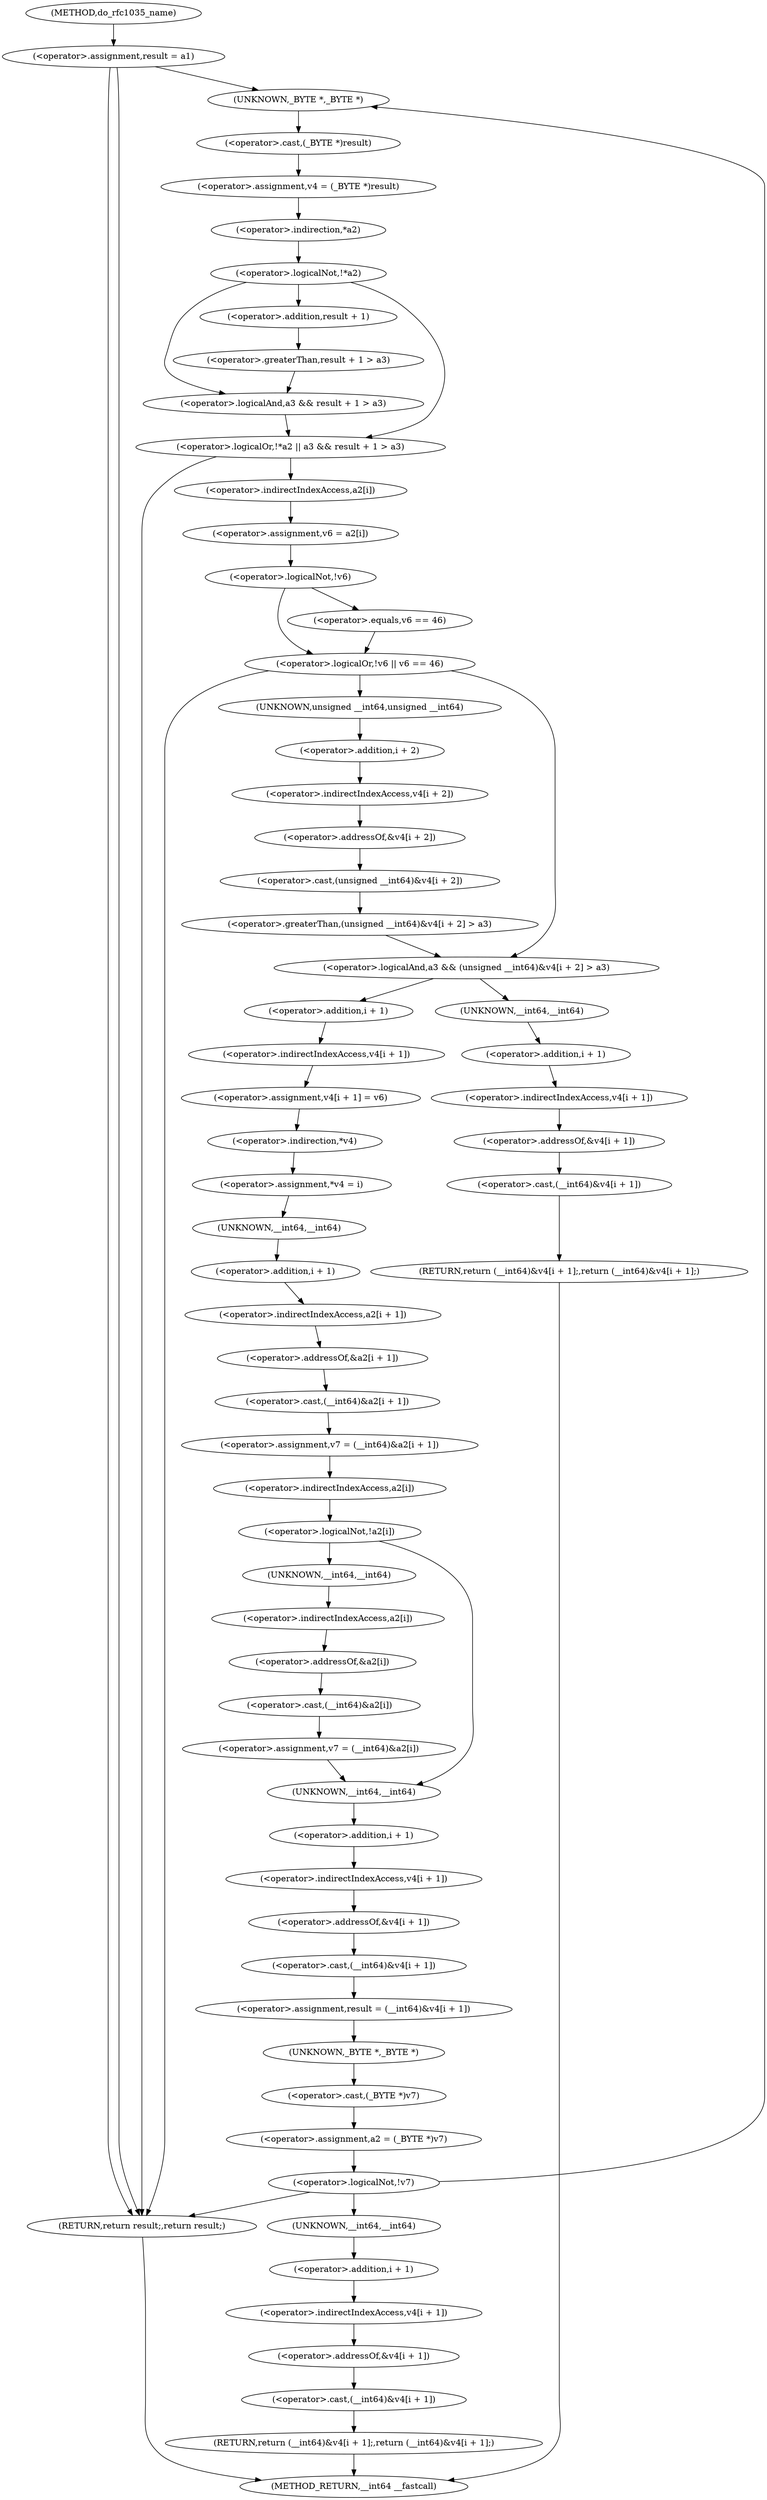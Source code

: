 digraph do_rfc1035_name {  
"1000116" [label = "(<operator>.assignment,result = a1)" ]
"1000125" [label = "(<operator>.assignment,v4 = (_BYTE *)result)" ]
"1000127" [label = "(<operator>.cast,(_BYTE *)result)" ]
"1000128" [label = "(UNKNOWN,_BYTE *,_BYTE *)" ]
"1000131" [label = "(<operator>.logicalOr,!*a2 || a3 && result + 1 > a3)" ]
"1000132" [label = "(<operator>.logicalNot,!*a2)" ]
"1000133" [label = "(<operator>.indirection,*a2)" ]
"1000135" [label = "(<operator>.logicalAnd,a3 && result + 1 > a3)" ]
"1000137" [label = "(<operator>.greaterThan,result + 1 > a3)" ]
"1000138" [label = "(<operator>.addition,result + 1)" ]
"1000145" [label = "(<operator>.assignment,v6 = a2[i])" ]
"1000147" [label = "(<operator>.indirectIndexAccess,a2[i])" ]
"1000151" [label = "(<operator>.logicalOr,!v6 || v6 == 46)" ]
"1000152" [label = "(<operator>.logicalNot,!v6)" ]
"1000154" [label = "(<operator>.equals,v6 == 46)" ]
"1000159" [label = "(<operator>.logicalAnd,a3 && (unsigned __int64)&v4[i + 2] > a3)" ]
"1000161" [label = "(<operator>.greaterThan,(unsigned __int64)&v4[i + 2] > a3)" ]
"1000162" [label = "(<operator>.cast,(unsigned __int64)&v4[i + 2])" ]
"1000163" [label = "(UNKNOWN,unsigned __int64,unsigned __int64)" ]
"1000164" [label = "(<operator>.addressOf,&v4[i + 2])" ]
"1000165" [label = "(<operator>.indirectIndexAccess,v4[i + 2])" ]
"1000167" [label = "(<operator>.addition,i + 2)" ]
"1000171" [label = "(RETURN,return (__int64)&v4[i + 1];,return (__int64)&v4[i + 1];)" ]
"1000172" [label = "(<operator>.cast,(__int64)&v4[i + 1])" ]
"1000173" [label = "(UNKNOWN,__int64,__int64)" ]
"1000174" [label = "(<operator>.addressOf,&v4[i + 1])" ]
"1000175" [label = "(<operator>.indirectIndexAccess,v4[i + 1])" ]
"1000177" [label = "(<operator>.addition,i + 1)" ]
"1000180" [label = "(<operator>.assignment,v4[i + 1] = v6)" ]
"1000181" [label = "(<operator>.indirectIndexAccess,v4[i + 1])" ]
"1000183" [label = "(<operator>.addition,i + 1)" ]
"1000187" [label = "(<operator>.assignment,*v4 = i)" ]
"1000188" [label = "(<operator>.indirection,*v4)" ]
"1000191" [label = "(<operator>.assignment,v7 = (__int64)&a2[i + 1])" ]
"1000193" [label = "(<operator>.cast,(__int64)&a2[i + 1])" ]
"1000194" [label = "(UNKNOWN,__int64,__int64)" ]
"1000195" [label = "(<operator>.addressOf,&a2[i + 1])" ]
"1000196" [label = "(<operator>.indirectIndexAccess,a2[i + 1])" ]
"1000198" [label = "(<operator>.addition,i + 1)" ]
"1000202" [label = "(<operator>.logicalNot,!a2[i])" ]
"1000203" [label = "(<operator>.indirectIndexAccess,a2[i])" ]
"1000206" [label = "(<operator>.assignment,v7 = (__int64)&a2[i])" ]
"1000208" [label = "(<operator>.cast,(__int64)&a2[i])" ]
"1000209" [label = "(UNKNOWN,__int64,__int64)" ]
"1000210" [label = "(<operator>.addressOf,&a2[i])" ]
"1000211" [label = "(<operator>.indirectIndexAccess,a2[i])" ]
"1000214" [label = "(<operator>.assignment,result = (__int64)&v4[i + 1])" ]
"1000216" [label = "(<operator>.cast,(__int64)&v4[i + 1])" ]
"1000217" [label = "(UNKNOWN,__int64,__int64)" ]
"1000218" [label = "(<operator>.addressOf,&v4[i + 1])" ]
"1000219" [label = "(<operator>.indirectIndexAccess,v4[i + 1])" ]
"1000221" [label = "(<operator>.addition,i + 1)" ]
"1000224" [label = "(<operator>.assignment,a2 = (_BYTE *)v7)" ]
"1000226" [label = "(<operator>.cast,(_BYTE *)v7)" ]
"1000227" [label = "(UNKNOWN,_BYTE *,_BYTE *)" ]
"1000230" [label = "(<operator>.logicalNot,!v7)" ]
"1000232" [label = "(RETURN,return (__int64)&v4[i + 1];,return (__int64)&v4[i + 1];)" ]
"1000233" [label = "(<operator>.cast,(__int64)&v4[i + 1])" ]
"1000234" [label = "(UNKNOWN,__int64,__int64)" ]
"1000235" [label = "(<operator>.addressOf,&v4[i + 1])" ]
"1000236" [label = "(<operator>.indirectIndexAccess,v4[i + 1])" ]
"1000238" [label = "(<operator>.addition,i + 1)" ]
"1000241" [label = "(RETURN,return result;,return result;)" ]
"1000106" [label = "(METHOD,do_rfc1035_name)" ]
"1000243" [label = "(METHOD_RETURN,__int64 __fastcall)" ]
  "1000116" -> "1000128" 
  "1000116" -> "1000241" 
  "1000116" -> "1000241" 
  "1000125" -> "1000133" 
  "1000127" -> "1000125" 
  "1000128" -> "1000127" 
  "1000131" -> "1000241" 
  "1000131" -> "1000147" 
  "1000132" -> "1000131" 
  "1000132" -> "1000135" 
  "1000132" -> "1000138" 
  "1000133" -> "1000132" 
  "1000135" -> "1000131" 
  "1000137" -> "1000135" 
  "1000138" -> "1000137" 
  "1000145" -> "1000152" 
  "1000147" -> "1000145" 
  "1000151" -> "1000241" 
  "1000151" -> "1000163" 
  "1000151" -> "1000159" 
  "1000152" -> "1000151" 
  "1000152" -> "1000154" 
  "1000154" -> "1000151" 
  "1000159" -> "1000173" 
  "1000159" -> "1000183" 
  "1000161" -> "1000159" 
  "1000162" -> "1000161" 
  "1000163" -> "1000167" 
  "1000164" -> "1000162" 
  "1000165" -> "1000164" 
  "1000167" -> "1000165" 
  "1000171" -> "1000243" 
  "1000172" -> "1000171" 
  "1000173" -> "1000177" 
  "1000174" -> "1000172" 
  "1000175" -> "1000174" 
  "1000177" -> "1000175" 
  "1000180" -> "1000188" 
  "1000181" -> "1000180" 
  "1000183" -> "1000181" 
  "1000187" -> "1000194" 
  "1000188" -> "1000187" 
  "1000191" -> "1000203" 
  "1000193" -> "1000191" 
  "1000194" -> "1000198" 
  "1000195" -> "1000193" 
  "1000196" -> "1000195" 
  "1000198" -> "1000196" 
  "1000202" -> "1000209" 
  "1000202" -> "1000217" 
  "1000203" -> "1000202" 
  "1000206" -> "1000217" 
  "1000208" -> "1000206" 
  "1000209" -> "1000211" 
  "1000210" -> "1000208" 
  "1000211" -> "1000210" 
  "1000214" -> "1000227" 
  "1000216" -> "1000214" 
  "1000217" -> "1000221" 
  "1000218" -> "1000216" 
  "1000219" -> "1000218" 
  "1000221" -> "1000219" 
  "1000224" -> "1000230" 
  "1000226" -> "1000224" 
  "1000227" -> "1000226" 
  "1000230" -> "1000234" 
  "1000230" -> "1000128" 
  "1000230" -> "1000241" 
  "1000232" -> "1000243" 
  "1000233" -> "1000232" 
  "1000234" -> "1000238" 
  "1000235" -> "1000233" 
  "1000236" -> "1000235" 
  "1000238" -> "1000236" 
  "1000241" -> "1000243" 
  "1000106" -> "1000116" 
}
